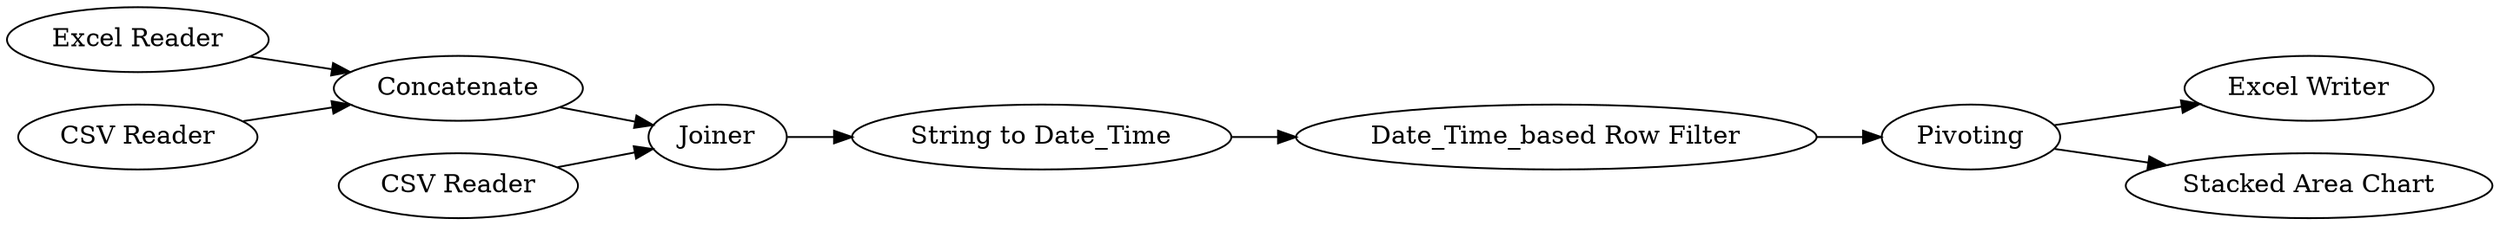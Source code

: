 digraph {
	1 [label="Excel Reader"]
	2 [label="CSV Reader"]
	3 [label=Concatenate]
	6 [label=Joiner]
	7 [label=Pivoting]
	9 [label="Excel Writer"]
	24 [label="Stacked Area Chart"]
	25 [label="CSV Reader"]
	26 [label="Date_Time_based Row Filter"]
	27 [label="String to Date_Time"]
	1 -> 3
	2 -> 3
	3 -> 6
	6 -> 27
	7 -> 9
	7 -> 24
	25 -> 6
	26 -> 7
	27 -> 26
	rankdir=LR
}
